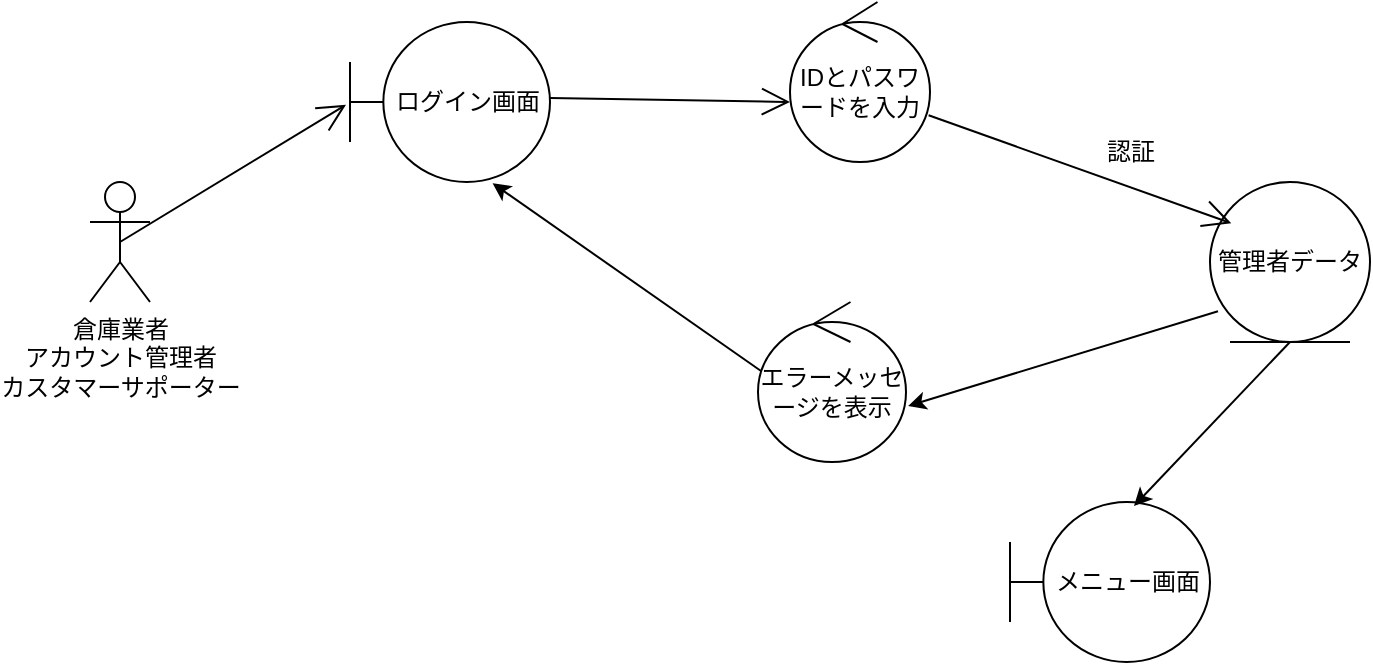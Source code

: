 <mxfile>
    <diagram id="d8Zx8CDdpLXELswRzXxG" name="ページ1">
        <mxGraphModel dx="477" dy="419" grid="1" gridSize="10" guides="1" tooltips="1" connect="1" arrows="1" fold="1" page="1" pageScale="1" pageWidth="827" pageHeight="1169" math="0" shadow="0">
            <root>
                <mxCell id="0"/>
                <mxCell id="1" parent="0"/>
                <mxCell id="2" value="倉庫業者&lt;div&gt;&lt;font color=&quot;#000000&quot;&gt;アカウント管理者&lt;/font&gt;&lt;/div&gt;&lt;div&gt;&lt;font color=&quot;#000000&quot;&gt;カスタマーサポーター&lt;/font&gt;&lt;/div&gt;&lt;div&gt;&lt;font color=&quot;#000000&quot;&gt;&lt;br&gt;&lt;/font&gt;&lt;/div&gt;" style="shape=umlActor;verticalLabelPosition=bottom;verticalAlign=top;html=1;" vertex="1" parent="1">
                    <mxGeometry x="80" y="290" width="30" height="60" as="geometry"/>
                </mxCell>
                <mxCell id="3" value="ログイン画面" style="shape=umlBoundary;whiteSpace=wrap;html=1;" vertex="1" parent="1">
                    <mxGeometry x="210" y="210" width="100" height="80" as="geometry"/>
                </mxCell>
                <mxCell id="4" value="IDとパスワードを入力" style="ellipse;shape=umlControl;whiteSpace=wrap;html=1;" vertex="1" parent="1">
                    <mxGeometry x="430" y="200" width="70" height="80" as="geometry"/>
                </mxCell>
                <mxCell id="5" value="管理者データ" style="ellipse;shape=umlEntity;whiteSpace=wrap;html=1;" vertex="1" parent="1">
                    <mxGeometry x="640" y="290" width="80" height="80" as="geometry"/>
                </mxCell>
                <mxCell id="6" value="" style="endArrow=open;endFill=1;endSize=12;html=1;exitX=0.5;exitY=0.5;exitDx=0;exitDy=0;exitPerimeter=0;entryX=-0.02;entryY=0.517;entryDx=0;entryDy=0;entryPerimeter=0;" edge="1" parent="1" source="2" target="3">
                    <mxGeometry width="160" relative="1" as="geometry">
                        <mxPoint x="-20" y="230" as="sourcePoint"/>
                        <mxPoint x="140" y="230" as="targetPoint"/>
                    </mxGeometry>
                </mxCell>
                <mxCell id="7" value="" style="endArrow=open;endFill=1;endSize=12;html=1;exitX=1;exitY=0.475;exitDx=0;exitDy=0;exitPerimeter=0;entryX=0;entryY=0.625;entryDx=0;entryDy=0;entryPerimeter=0;" edge="1" parent="1" source="3" target="4">
                    <mxGeometry width="160" relative="1" as="geometry">
                        <mxPoint x="270" y="230" as="sourcePoint"/>
                        <mxPoint x="430" y="230" as="targetPoint"/>
                    </mxGeometry>
                </mxCell>
                <mxCell id="8" value="" style="endArrow=open;endFill=1;endSize=12;html=1;exitX=0.99;exitY=0.708;exitDx=0;exitDy=0;exitPerimeter=0;entryX=0.133;entryY=0.258;entryDx=0;entryDy=0;entryPerimeter=0;" edge="1" parent="1" source="4" target="5">
                    <mxGeometry width="160" relative="1" as="geometry">
                        <mxPoint x="540" y="230" as="sourcePoint"/>
                        <mxPoint x="700" y="230" as="targetPoint"/>
                        <Array as="points"/>
                    </mxGeometry>
                </mxCell>
                <mxCell id="9" value="認証" style="text;html=1;align=center;verticalAlign=middle;resizable=0;points=[];autosize=1;strokeColor=none;fillColor=none;" vertex="1" parent="1">
                    <mxGeometry x="575" y="260" width="50" height="30" as="geometry"/>
                </mxCell>
                <mxCell id="10" value="エラーメッセージを表示" style="ellipse;shape=umlControl;whiteSpace=wrap;html=1;" vertex="1" parent="1">
                    <mxGeometry x="414" y="350" width="74" height="80" as="geometry"/>
                </mxCell>
                <mxCell id="11" value="メニュー画面" style="shape=umlBoundary;whiteSpace=wrap;html=1;" vertex="1" parent="1">
                    <mxGeometry x="540" y="450" width="100" height="80" as="geometry"/>
                </mxCell>
                <mxCell id="12" value="" style="endArrow=classic;html=1;exitX=0.05;exitY=0.808;exitDx=0;exitDy=0;exitPerimeter=0;entryX=1.014;entryY=0.65;entryDx=0;entryDy=0;entryPerimeter=0;" edge="1" parent="1" source="5" target="10">
                    <mxGeometry width="50" height="50" relative="1" as="geometry">
                        <mxPoint x="440" y="370" as="sourcePoint"/>
                        <mxPoint x="490" y="320" as="targetPoint"/>
                    </mxGeometry>
                </mxCell>
                <mxCell id="13" value="" style="endArrow=classic;html=1;exitX=0.023;exitY=0.433;exitDx=0;exitDy=0;exitPerimeter=0;entryX=0.713;entryY=1.008;entryDx=0;entryDy=0;entryPerimeter=0;" edge="1" parent="1" source="10" target="3">
                    <mxGeometry width="50" height="50" relative="1" as="geometry">
                        <mxPoint x="654" y="365" as="sourcePoint"/>
                        <mxPoint x="462" y="412" as="targetPoint"/>
                    </mxGeometry>
                </mxCell>
                <mxCell id="14" value="" style="endArrow=classic;html=1;exitX=0.5;exitY=1;exitDx=0;exitDy=0;entryX=0.62;entryY=0.025;entryDx=0;entryDy=0;entryPerimeter=0;" edge="1" parent="1" source="5" target="11">
                    <mxGeometry width="50" height="50" relative="1" as="geometry">
                        <mxPoint x="664" y="375" as="sourcePoint"/>
                        <mxPoint x="472" y="422" as="targetPoint"/>
                    </mxGeometry>
                </mxCell>
            </root>
        </mxGraphModel>
    </diagram>
</mxfile>